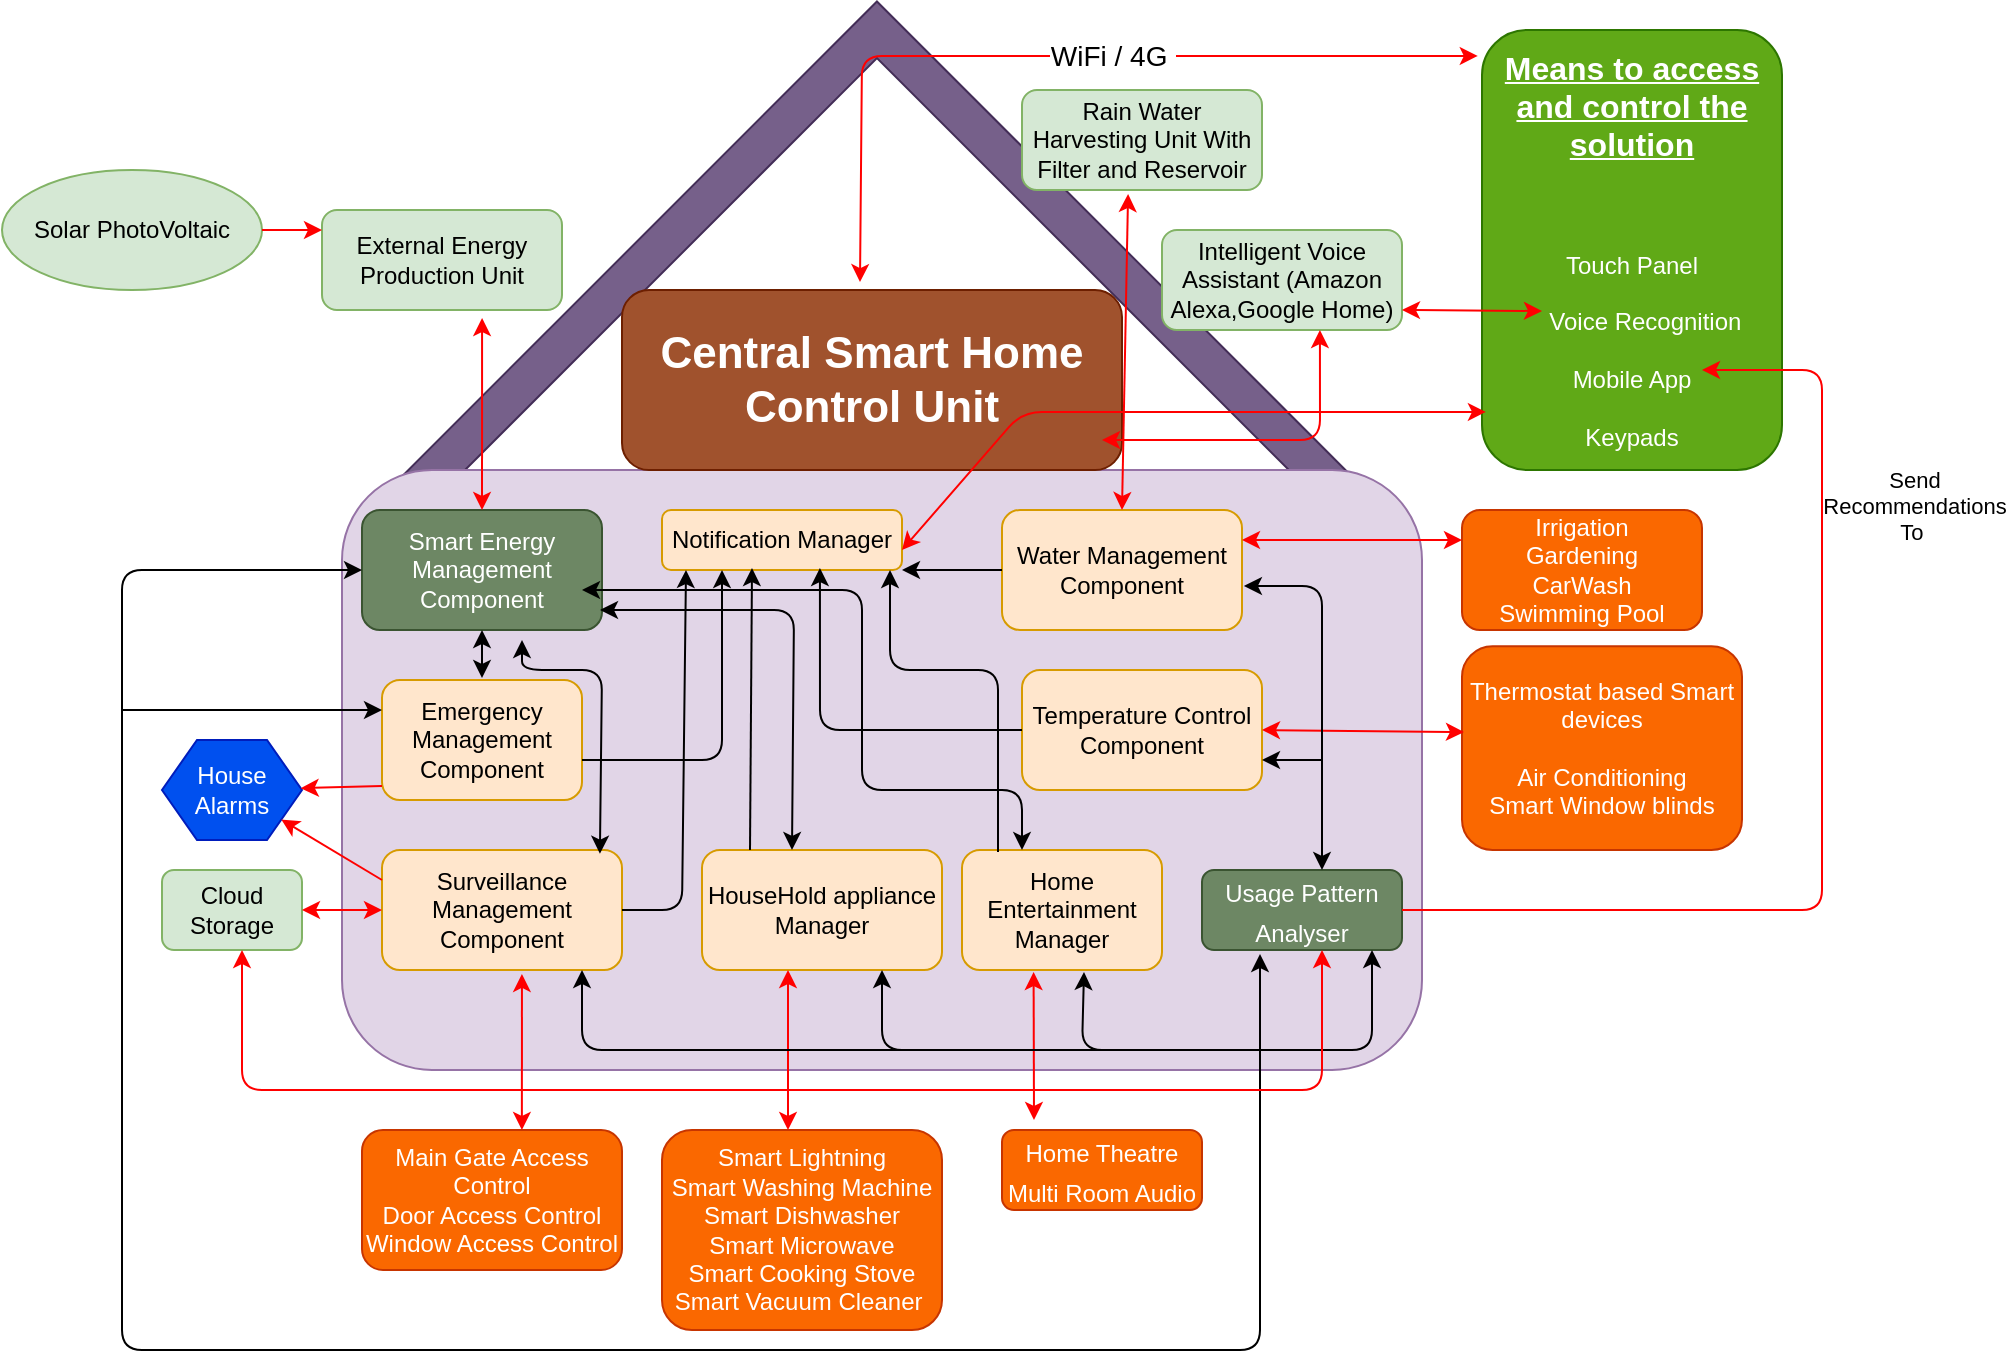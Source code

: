 <mxfile version="13.3.9" type="device"><diagram id="aMzf3bLp21ohHBYveoYn" name="Page-1"><mxGraphModel dx="868" dy="1619" grid="1" gridSize="10" guides="1" tooltips="1" connect="1" arrows="1" fold="1" page="1" pageScale="1" pageWidth="827" pageHeight="1169" math="0" shadow="0"><root><mxCell id="0"/><mxCell id="1" parent="0"/><mxCell id="XUhyJ2iEusUtZBNPkx9E-14" value="" style="shape=corner;whiteSpace=wrap;html=1;rotation=45;fillColor=#76608a;strokeColor=#432D57;fontColor=#ffffff;" parent="1" vertex="1"><mxGeometry x="276.9" y="34.01" width="345.39" height="367.68" as="geometry"/></mxCell><mxCell id="XUhyJ2iEusUtZBNPkx9E-1" value="" style="rounded=1;whiteSpace=wrap;html=1;fillColor=#e1d5e7;strokeColor=#9673a6;" parent="1" vertex="1"><mxGeometry x="190" y="200" width="540" height="300" as="geometry"/></mxCell><mxCell id="XUhyJ2iEusUtZBNPkx9E-2" value="Home Entertainment Manager" style="rounded=1;whiteSpace=wrap;html=1;fillColor=#ffe6cc;strokeColor=#d79b00;" parent="1" vertex="1"><mxGeometry x="500" y="390" width="100" height="60" as="geometry"/></mxCell><mxCell id="XUhyJ2iEusUtZBNPkx9E-4" value="Smart Energy Management Component" style="rounded=1;whiteSpace=wrap;html=1;fillColor=#6d8764;strokeColor=#3A5431;fontColor=#ffffff;" parent="1" vertex="1"><mxGeometry x="200" y="220" width="120" height="60" as="geometry"/></mxCell><mxCell id="XUhyJ2iEusUtZBNPkx9E-5" value="HouseHold appliance Manager" style="rounded=1;whiteSpace=wrap;html=1;fillColor=#ffe6cc;strokeColor=#d79b00;" parent="1" vertex="1"><mxGeometry x="370" y="390" width="120" height="60" as="geometry"/></mxCell><mxCell id="XUhyJ2iEusUtZBNPkx9E-6" value="External Energy Production Unit" style="rounded=1;whiteSpace=wrap;html=1;fillColor=#d5e8d4;strokeColor=#82b366;" parent="1" vertex="1"><mxGeometry x="180" y="70" width="120" height="50" as="geometry"/></mxCell><mxCell id="XUhyJ2iEusUtZBNPkx9E-9" value="Solar PhotoVoltaic" style="ellipse;whiteSpace=wrap;html=1;fillColor=#d5e8d4;strokeColor=#82b366;" parent="1" vertex="1"><mxGeometry x="20" y="50" width="130" height="60" as="geometry"/></mxCell><mxCell id="XUhyJ2iEusUtZBNPkx9E-11" value="Cloud Storage" style="rounded=1;whiteSpace=wrap;html=1;fillColor=#d5e8d4;strokeColor=#82b366;" parent="1" vertex="1"><mxGeometry x="100" y="400" width="70" height="40" as="geometry"/></mxCell><mxCell id="XUhyJ2iEusUtZBNPkx9E-15" value="Rain Water Harvesting Unit With Filter and Reservoir" style="rounded=1;whiteSpace=wrap;html=1;fillColor=#d5e8d4;strokeColor=#82b366;" parent="1" vertex="1"><mxGeometry x="530" y="10" width="120" height="50" as="geometry"/></mxCell><mxCell id="XUhyJ2iEusUtZBNPkx9E-18" value="" style="endArrow=classic;startArrow=classic;html=1;entryX=0.667;entryY=1.08;entryDx=0;entryDy=0;entryPerimeter=0;strokeColor=#FF0000;" parent="1" source="XUhyJ2iEusUtZBNPkx9E-4" target="XUhyJ2iEusUtZBNPkx9E-6" edge="1"><mxGeometry width="50" height="50" relative="1" as="geometry"><mxPoint x="140" y="170" as="sourcePoint"/><mxPoint x="190" y="120" as="targetPoint"/></mxGeometry></mxCell><mxCell id="XUhyJ2iEusUtZBNPkx9E-44" value="&lt;u&gt;&lt;b&gt;&lt;font style=&quot;font-size: 16px&quot;&gt;Means to access and control the solution&lt;/font&gt;&lt;/b&gt;&lt;/u&gt;&lt;br&gt;&lt;br&gt;&lt;br&gt;&lt;br&gt;Touch Panel&lt;br&gt;&lt;br&gt;&amp;nbsp; &amp;nbsp; Voice Recognition&lt;br&gt;&lt;br&gt;Mobile App&lt;br&gt;&lt;br&gt;Keypads" style="rounded=1;whiteSpace=wrap;html=1;fillColor=#60a917;strokeColor=#2D7600;fontColor=#ffffff;" parent="1" vertex="1"><mxGeometry x="760" y="-20" width="150" height="220" as="geometry"/></mxCell><mxCell id="XUhyJ2iEusUtZBNPkx9E-45" value="" style="endArrow=classic;startArrow=classic;html=1;entryX=-0.014;entryY=0.059;entryDx=0;entryDy=0;entryPerimeter=0;exitX=0.476;exitY=-0.044;exitDx=0;exitDy=0;strokeColor=#FF0000;exitPerimeter=0;" parent="1" source="XUhyJ2iEusUtZBNPkx9E-46" target="XUhyJ2iEusUtZBNPkx9E-44" edge="1"><mxGeometry width="50" height="50" relative="1" as="geometry"><mxPoint x="414" y="86" as="sourcePoint"/><mxPoint x="415" y="-20" as="targetPoint"/><Array as="points"><mxPoint x="450" y="-7"/><mxPoint x="510" y="-7"/></Array></mxGeometry></mxCell><mxCell id="fkbG_KabDUqWJDFB7wIR-15" value="&lt;font style=&quot;font-size: 14px&quot;&gt;WiFi / 4G&amp;nbsp;&lt;/font&gt;" style="edgeLabel;html=1;align=center;verticalAlign=middle;resizable=0;points=[];" parent="XUhyJ2iEusUtZBNPkx9E-45" vertex="1" connectable="0"><mxGeometry x="0.128" relative="1" as="geometry"><mxPoint as="offset"/></mxGeometry></mxCell><mxCell id="XUhyJ2iEusUtZBNPkx9E-46" value="&lt;b&gt;&lt;font style=&quot;font-size: 22px&quot;&gt;Central Smart Home Control Unit&lt;/font&gt;&lt;/b&gt;" style="rounded=1;whiteSpace=wrap;html=1;fillColor=#a0522d;strokeColor=#6D1F00;fontColor=#ffffff;" parent="1" vertex="1"><mxGeometry x="330" y="110" width="250" height="90" as="geometry"/></mxCell><mxCell id="XUhyJ2iEusUtZBNPkx9E-52" value="" style="endArrow=classic;html=1;strokeColor=#FF0000;" parent="1" edge="1"><mxGeometry width="50" height="50" relative="1" as="geometry"><mxPoint x="150" y="80" as="sourcePoint"/><mxPoint x="180" y="80" as="targetPoint"/></mxGeometry></mxCell><mxCell id="XUhyJ2iEusUtZBNPkx9E-53" value="Water Management Component" style="rounded=1;whiteSpace=wrap;html=1;fillColor=#ffe6cc;strokeColor=#d79b00;" parent="1" vertex="1"><mxGeometry x="520" y="220" width="120" height="60" as="geometry"/></mxCell><mxCell id="XUhyJ2iEusUtZBNPkx9E-54" value="Irrigation &lt;br&gt;Gardening&lt;br&gt;CarWash&lt;br&gt;Swimming Pool" style="rounded=1;whiteSpace=wrap;html=1;fillColor=#fa6800;strokeColor=#C73500;fontColor=#ffffff;" parent="1" vertex="1"><mxGeometry x="750" y="220" width="120" height="60" as="geometry"/></mxCell><mxCell id="XUhyJ2iEusUtZBNPkx9E-56" value="" style="endArrow=classic;startArrow=classic;html=1;entryX=0.442;entryY=1.04;entryDx=0;entryDy=0;entryPerimeter=0;exitX=0.5;exitY=0;exitDx=0;exitDy=0;strokeColor=#FF0000;" parent="1" source="XUhyJ2iEusUtZBNPkx9E-53" target="XUhyJ2iEusUtZBNPkx9E-15" edge="1"><mxGeometry width="50" height="50" relative="1" as="geometry"><mxPoint x="533" y="220" as="sourcePoint"/><mxPoint x="520.03" y="124" as="targetPoint"/></mxGeometry></mxCell><mxCell id="XUhyJ2iEusUtZBNPkx9E-57" value="" style="endArrow=classic;startArrow=classic;html=1;exitX=0;exitY=0.25;exitDx=0;exitDy=0;entryX=1;entryY=0.25;entryDx=0;entryDy=0;strokeColor=#FF0000;" parent="1" source="XUhyJ2iEusUtZBNPkx9E-54" target="XUhyJ2iEusUtZBNPkx9E-53" edge="1"><mxGeometry width="50" height="50" relative="1" as="geometry"><mxPoint x="700" y="280" as="sourcePoint"/><mxPoint x="600" y="232" as="targetPoint"/></mxGeometry></mxCell><mxCell id="XUhyJ2iEusUtZBNPkx9E-58" value="" style="endArrow=classic;startArrow=classic;html=1;" parent="1" edge="1"><mxGeometry width="50" height="50" relative="1" as="geometry"><mxPoint x="260" y="304" as="sourcePoint"/><mxPoint x="260" y="280" as="targetPoint"/></mxGeometry></mxCell><mxCell id="XUhyJ2iEusUtZBNPkx9E-59" value="" style="endArrow=classic;startArrow=classic;html=1;" parent="1" edge="1"><mxGeometry width="50" height="50" relative="1" as="geometry"><mxPoint x="530" y="390" as="sourcePoint"/><mxPoint x="310" y="260" as="targetPoint"/><Array as="points"><mxPoint x="530" y="360"/><mxPoint x="450" y="360"/><mxPoint x="450" y="260"/></Array></mxGeometry></mxCell><mxCell id="XUhyJ2iEusUtZBNPkx9E-60" value="" style="endArrow=classic;startArrow=classic;html=1;exitX=0.375;exitY=0;exitDx=0;exitDy=0;exitPerimeter=0;" parent="1" source="XUhyJ2iEusUtZBNPkx9E-5" edge="1"><mxGeometry width="50" height="50" relative="1" as="geometry"><mxPoint x="319" y="340" as="sourcePoint"/><mxPoint x="319" y="270" as="targetPoint"/><Array as="points"><mxPoint x="416" y="270"/></Array></mxGeometry></mxCell><mxCell id="XUhyJ2iEusUtZBNPkx9E-61" value="House Alarms" style="shape=hexagon;perimeter=hexagonPerimeter2;whiteSpace=wrap;html=1;fillColor=#0050ef;strokeColor=#001DBC;fontColor=#ffffff;" parent="1" vertex="1"><mxGeometry x="100" y="335" width="70" height="50" as="geometry"/></mxCell><mxCell id="XUhyJ2iEusUtZBNPkx9E-64" value="&lt;font style=&quot;font-size: 12px&quot;&gt;Smart Lightning&lt;br&gt;Smart Washing Machine&lt;br&gt;Smart Dishwasher&lt;br&gt;Smart Microwave&lt;br&gt;Smart Cooking Stove&lt;br&gt;Smart Vacuum Cleaner&amp;nbsp;&lt;br&gt;&lt;/font&gt;" style="rounded=1;whiteSpace=wrap;html=1;fillColor=#fa6800;strokeColor=#C73500;fontColor=#ffffff;" parent="1" vertex="1"><mxGeometry x="350" y="530" width="140" height="100" as="geometry"/></mxCell><mxCell id="XUhyJ2iEusUtZBNPkx9E-65" value="&lt;span style=&quot;font-size: 16px&quot;&gt;&lt;span style=&quot;font-size: 12px&quot;&gt;Home Theatre&lt;br&gt;Multi Room Audio&lt;br&gt;&lt;/span&gt;&lt;/span&gt;" style="rounded=1;whiteSpace=wrap;html=1;fillColor=#fa6800;strokeColor=#C73500;fontColor=#ffffff;" parent="1" vertex="1"><mxGeometry x="520" y="530" width="100" height="40" as="geometry"/></mxCell><mxCell id="XUhyJ2iEusUtZBNPkx9E-66" value="Temperature Control Component" style="rounded=1;whiteSpace=wrap;html=1;fillColor=#ffe6cc;strokeColor=#d79b00;" parent="1" vertex="1"><mxGeometry x="530" y="300" width="120" height="60" as="geometry"/></mxCell><mxCell id="XUhyJ2iEusUtZBNPkx9E-67" value="&lt;font style=&quot;font-size: 12px&quot;&gt;Thermostat based Smart devices&lt;br&gt;&lt;br&gt;Air Conditioning&lt;br&gt;Smart Window blinds&lt;br&gt;&lt;/font&gt;" style="rounded=1;whiteSpace=wrap;html=1;fillColor=#fa6800;strokeColor=#C73500;fontColor=#ffffff;" parent="1" vertex="1"><mxGeometry x="750" y="288.13" width="140" height="101.87" as="geometry"/></mxCell><mxCell id="XUhyJ2iEusUtZBNPkx9E-69" value="Intelligent Voice Assistant (Amazon Alexa,Google Home)" style="rounded=1;whiteSpace=wrap;html=1;fillColor=#d5e8d4;strokeColor=#82b366;" parent="1" vertex="1"><mxGeometry x="600" y="80" width="120" height="50" as="geometry"/></mxCell><mxCell id="XUhyJ2iEusUtZBNPkx9E-74" value="" style="endArrow=classic;startArrow=classic;html=1;entryX=0.358;entryY=1.017;entryDx=0;entryDy=0;entryPerimeter=0;strokeColor=#FF0000;" parent="1" target="XUhyJ2iEusUtZBNPkx9E-2" edge="1"><mxGeometry width="50" height="50" relative="1" as="geometry"><mxPoint x="536" y="525" as="sourcePoint"/><mxPoint x="620" y="409" as="targetPoint"/></mxGeometry></mxCell><mxCell id="XUhyJ2iEusUtZBNPkx9E-76" value="" style="endArrow=classic;startArrow=classic;html=1;entryX=1;entryY=0.5;entryDx=0;entryDy=0;strokeColor=#FF0000;exitX=0.007;exitY=0.421;exitDx=0;exitDy=0;exitPerimeter=0;" parent="1" source="XUhyJ2iEusUtZBNPkx9E-67" target="XUhyJ2iEusUtZBNPkx9E-66" edge="1"><mxGeometry width="50" height="50" relative="1" as="geometry"><mxPoint x="727" y="330" as="sourcePoint"/><mxPoint x="690" y="314.5" as="targetPoint"/></mxGeometry></mxCell><mxCell id="XUhyJ2iEusUtZBNPkx9E-77" value="" style="endArrow=classic;startArrow=classic;html=1;exitX=0.45;exitY=0;exitDx=0;exitDy=0;exitPerimeter=0;strokeColor=#FF0000;" parent="1" source="XUhyJ2iEusUtZBNPkx9E-64" edge="1"><mxGeometry width="50" height="50" relative="1" as="geometry"><mxPoint x="413.96" y="465.02" as="sourcePoint"/><mxPoint x="413" y="450" as="targetPoint"/></mxGeometry></mxCell><mxCell id="XUhyJ2iEusUtZBNPkx9E-78" value="Surveillance Management&lt;br&gt;Component" style="rounded=1;whiteSpace=wrap;html=1;fillColor=#ffe6cc;strokeColor=#d79b00;" parent="1" vertex="1"><mxGeometry x="210" y="390" width="120" height="60" as="geometry"/></mxCell><mxCell id="XUhyJ2iEusUtZBNPkx9E-3" value="Emergency Management Component" style="rounded=1;whiteSpace=wrap;html=1;fillColor=#ffe6cc;strokeColor=#d79b00;" parent="1" vertex="1"><mxGeometry x="210" y="305" width="100" height="60" as="geometry"/></mxCell><mxCell id="XUhyJ2iEusUtZBNPkx9E-83" value="" style="endArrow=classic;startArrow=classic;html=1;exitX=0.908;exitY=0.031;exitDx=0;exitDy=0;exitPerimeter=0;" parent="1" source="XUhyJ2iEusUtZBNPkx9E-78" edge="1"><mxGeometry width="50" height="50" relative="1" as="geometry"><mxPoint x="372" y="371.02" as="sourcePoint"/><mxPoint x="280" y="285" as="targetPoint"/><Array as="points"><mxPoint x="320" y="300"/><mxPoint x="280" y="300"/></Array></mxGeometry></mxCell><mxCell id="XUhyJ2iEusUtZBNPkx9E-84" value="" style="endArrow=classic;startArrow=classic;html=1;entryX=1;entryY=0.5;entryDx=0;entryDy=0;strokeColor=#FF0000;" parent="1" target="XUhyJ2iEusUtZBNPkx9E-11" edge="1"><mxGeometry width="50" height="50" relative="1" as="geometry"><mxPoint x="210" y="420" as="sourcePoint"/><mxPoint x="170" y="414" as="targetPoint"/></mxGeometry></mxCell><mxCell id="XUhyJ2iEusUtZBNPkx9E-86" value="&lt;font style=&quot;font-size: 12px&quot;&gt;Main Gate Access Control&lt;br&gt;Door Access Control&lt;br&gt;Window Access Control&lt;br&gt;&lt;/font&gt;" style="rounded=1;whiteSpace=wrap;html=1;fillColor=#fa6800;strokeColor=#C73500;fontColor=#ffffff;" parent="1" vertex="1"><mxGeometry x="200" y="530" width="130" height="70" as="geometry"/></mxCell><mxCell id="XUhyJ2iEusUtZBNPkx9E-87" value="" style="endArrow=classic;startArrow=classic;html=1;exitX=0.615;exitY=0;exitDx=0;exitDy=0;exitPerimeter=0;entryX=0.583;entryY=1.033;entryDx=0;entryDy=0;entryPerimeter=0;strokeColor=#FF0000;" parent="1" source="XUhyJ2iEusUtZBNPkx9E-86" target="XUhyJ2iEusUtZBNPkx9E-78" edge="1"><mxGeometry width="50" height="50" relative="1" as="geometry"><mxPoint x="280" y="470" as="sourcePoint"/><mxPoint x="280" y="460" as="targetPoint"/></mxGeometry></mxCell><mxCell id="fkbG_KabDUqWJDFB7wIR-1" value="Notification Manager" style="rounded=1;whiteSpace=wrap;html=1;fillColor=#ffe6cc;strokeColor=#d79b00;" parent="1" vertex="1"><mxGeometry x="350" y="220" width="120" height="30" as="geometry"/></mxCell><mxCell id="fkbG_KabDUqWJDFB7wIR-6" value="" style="endArrow=classic;startArrow=classic;html=1;strokeColor=#FF0000;" parent="1" edge="1"><mxGeometry width="50" height="50" relative="1" as="geometry"><mxPoint x="720" y="120" as="sourcePoint"/><mxPoint x="790" y="120.5" as="targetPoint"/></mxGeometry></mxCell><mxCell id="fkbG_KabDUqWJDFB7wIR-7" value="" style="endArrow=classic;html=1;entryX=0.25;entryY=1;entryDx=0;entryDy=0;" parent="1" target="fkbG_KabDUqWJDFB7wIR-1" edge="1"><mxGeometry width="50" height="50" relative="1" as="geometry"><mxPoint x="310" y="345" as="sourcePoint"/><mxPoint x="380" y="300" as="targetPoint"/><Array as="points"><mxPoint x="380" y="345"/></Array></mxGeometry></mxCell><mxCell id="fkbG_KabDUqWJDFB7wIR-8" value="" style="endArrow=classic;html=1;entryX=0.375;entryY=0.967;entryDx=0;entryDy=0;entryPerimeter=0;exitX=0.2;exitY=0;exitDx=0;exitDy=0;exitPerimeter=0;" parent="1" source="XUhyJ2iEusUtZBNPkx9E-5" target="fkbG_KabDUqWJDFB7wIR-1" edge="1"><mxGeometry width="50" height="50" relative="1" as="geometry"><mxPoint x="395" y="364" as="sourcePoint"/><mxPoint x="440" y="314.07" as="targetPoint"/></mxGeometry></mxCell><mxCell id="fkbG_KabDUqWJDFB7wIR-9" value="" style="endArrow=classic;html=1;exitX=0;exitY=0.5;exitDx=0;exitDy=0;entryX=0.658;entryY=0.967;entryDx=0;entryDy=0;entryPerimeter=0;" parent="1" source="XUhyJ2iEusUtZBNPkx9E-66" target="fkbG_KabDUqWJDFB7wIR-1" edge="1"><mxGeometry width="50" height="50" relative="1" as="geometry"><mxPoint x="440" y="310" as="sourcePoint"/><mxPoint x="490" y="260" as="targetPoint"/><Array as="points"><mxPoint x="429" y="330"/></Array></mxGeometry></mxCell><mxCell id="fkbG_KabDUqWJDFB7wIR-11" value="" style="endArrow=classic;html=1;entryX=1;entryY=1;entryDx=0;entryDy=0;exitX=0;exitY=0.5;exitDx=0;exitDy=0;" parent="1" source="XUhyJ2iEusUtZBNPkx9E-53" target="fkbG_KabDUqWJDFB7wIR-1" edge="1"><mxGeometry width="50" height="50" relative="1" as="geometry"><mxPoint x="500" y="250" as="sourcePoint"/><mxPoint x="550" y="200" as="targetPoint"/></mxGeometry></mxCell><mxCell id="fkbG_KabDUqWJDFB7wIR-12" value="" style="endArrow=classic;html=1;entryX=0.1;entryY=1;entryDx=0;entryDy=0;entryPerimeter=0;" parent="1" target="fkbG_KabDUqWJDFB7wIR-1" edge="1"><mxGeometry width="50" height="50" relative="1" as="geometry"><mxPoint x="330" y="420" as="sourcePoint"/><mxPoint x="380" y="370" as="targetPoint"/><Array as="points"><mxPoint x="360" y="420"/></Array></mxGeometry></mxCell><mxCell id="fkbG_KabDUqWJDFB7wIR-13" value="" style="endArrow=classic;html=1;" parent="1" edge="1"><mxGeometry width="50" height="50" relative="1" as="geometry"><mxPoint x="518" y="391" as="sourcePoint"/><mxPoint x="464" y="250" as="targetPoint"/><Array as="points"><mxPoint x="518" y="300"/><mxPoint x="464" y="300"/></Array></mxGeometry></mxCell><mxCell id="fkbG_KabDUqWJDFB7wIR-14" value="" style="endArrow=classic;startArrow=classic;html=1;entryX=0.658;entryY=1;entryDx=0;entryDy=0;entryPerimeter=0;strokeColor=#FF0000;" parent="1" target="XUhyJ2iEusUtZBNPkx9E-69" edge="1"><mxGeometry width="50" height="50" relative="1" as="geometry"><mxPoint x="570" y="185" as="sourcePoint"/><mxPoint x="550" y="135" as="targetPoint"/><Array as="points"><mxPoint x="679" y="185"/></Array></mxGeometry></mxCell><mxCell id="fkbG_KabDUqWJDFB7wIR-17" value="" style="endArrow=classic;startArrow=classic;html=1;entryX=0.013;entryY=0.868;entryDx=0;entryDy=0;entryPerimeter=0;strokeColor=#FF0000;" parent="1" target="XUhyJ2iEusUtZBNPkx9E-44" edge="1"><mxGeometry width="50" height="50" relative="1" as="geometry"><mxPoint x="470" y="240" as="sourcePoint"/><mxPoint x="520" y="180" as="targetPoint"/><Array as="points"><mxPoint x="530" y="171"/><mxPoint x="630" y="171"/></Array></mxGeometry></mxCell><mxCell id="fkbG_KabDUqWJDFB7wIR-20" value="&lt;span style=&quot;font-size: 16px&quot;&gt;&lt;span style=&quot;font-size: 12px&quot;&gt;Usage Pattern Analyser&lt;br&gt;&lt;/span&gt;&lt;/span&gt;" style="rounded=1;whiteSpace=wrap;html=1;fillColor=#6d8764;strokeColor=#3A5431;fontColor=#ffffff;" parent="1" vertex="1"><mxGeometry x="620" y="400" width="100" height="40" as="geometry"/></mxCell><mxCell id="fkbG_KabDUqWJDFB7wIR-22" value="" style="endArrow=classic;html=1;exitX=0;exitY=0.883;exitDx=0;exitDy=0;exitPerimeter=0;strokeColor=#FF0000;" parent="1" source="XUhyJ2iEusUtZBNPkx9E-3" target="XUhyJ2iEusUtZBNPkx9E-61" edge="1"><mxGeometry width="50" height="50" relative="1" as="geometry"><mxPoint x="170" y="350" as="sourcePoint"/><mxPoint x="220" y="300" as="targetPoint"/></mxGeometry></mxCell><mxCell id="fkbG_KabDUqWJDFB7wIR-23" value="" style="endArrow=classic;html=1;exitX=0;exitY=0.25;exitDx=0;exitDy=0;strokeColor=#FF0000;" parent="1" source="XUhyJ2iEusUtZBNPkx9E-78" target="XUhyJ2iEusUtZBNPkx9E-61" edge="1"><mxGeometry width="50" height="50" relative="1" as="geometry"><mxPoint x="220" y="345" as="sourcePoint"/><mxPoint x="180" y="345" as="targetPoint"/></mxGeometry></mxCell><mxCell id="fkbG_KabDUqWJDFB7wIR-33" value="" style="endArrow=classic;startArrow=classic;html=1;" parent="1" edge="1"><mxGeometry width="50" height="50" relative="1" as="geometry"><mxPoint x="649" y="442" as="sourcePoint"/><mxPoint x="200" y="250" as="targetPoint"/><Array as="points"><mxPoint x="649" y="640"/><mxPoint x="80" y="640"/><mxPoint x="80" y="250"/></Array></mxGeometry></mxCell><mxCell id="fkbG_KabDUqWJDFB7wIR-34" value="" style="endArrow=classic;html=1;entryX=0;entryY=0.25;entryDx=0;entryDy=0;" parent="1" target="XUhyJ2iEusUtZBNPkx9E-3" edge="1"><mxGeometry width="50" height="50" relative="1" as="geometry"><mxPoint x="80" y="320" as="sourcePoint"/><mxPoint x="130" y="250" as="targetPoint"/></mxGeometry></mxCell><mxCell id="fkbG_KabDUqWJDFB7wIR-39" value="" style="endArrow=classic;startArrow=classic;html=1;strokeColor=#000000;exitX=0.61;exitY=1.017;exitDx=0;exitDy=0;exitPerimeter=0;" parent="1" source="XUhyJ2iEusUtZBNPkx9E-2" edge="1"><mxGeometry width="50" height="50" relative="1" as="geometry"><mxPoint x="610" y="480" as="sourcePoint"/><mxPoint x="705" y="440" as="targetPoint"/><Array as="points"><mxPoint x="560" y="490"/><mxPoint x="705" y="490"/></Array></mxGeometry></mxCell><mxCell id="fkbG_KabDUqWJDFB7wIR-40" value="" style="endArrow=classic;html=1;strokeColor=#000000;entryX=0.75;entryY=1;entryDx=0;entryDy=0;" parent="1" target="XUhyJ2iEusUtZBNPkx9E-5" edge="1"><mxGeometry width="50" height="50" relative="1" as="geometry"><mxPoint x="580" y="490" as="sourcePoint"/><mxPoint x="464" y="440" as="targetPoint"/><Array as="points"><mxPoint x="460" y="490"/></Array></mxGeometry></mxCell><mxCell id="fkbG_KabDUqWJDFB7wIR-41" value="" style="endArrow=classic;html=1;strokeColor=#000000;" parent="1" edge="1"><mxGeometry width="50" height="50" relative="1" as="geometry"><mxPoint x="470" y="490" as="sourcePoint"/><mxPoint x="310" y="450" as="targetPoint"/><Array as="points"><mxPoint x="310" y="490"/></Array></mxGeometry></mxCell><mxCell id="fkbG_KabDUqWJDFB7wIR-43" value="" style="endArrow=classic;html=1;strokeColor=#000000;entryX=1;entryY=0.75;entryDx=0;entryDy=0;" parent="1" target="XUhyJ2iEusUtZBNPkx9E-66" edge="1"><mxGeometry width="50" height="50" relative="1" as="geometry"><mxPoint x="680" y="345" as="sourcePoint"/><mxPoint x="730" y="300" as="targetPoint"/></mxGeometry></mxCell><mxCell id="fkbG_KabDUqWJDFB7wIR-44" value="" style="endArrow=classic;html=1;strokeColor=#FF0000;exitX=1;exitY=0.5;exitDx=0;exitDy=0;" parent="1" source="fkbG_KabDUqWJDFB7wIR-20" edge="1"><mxGeometry width="50" height="50" relative="1" as="geometry"><mxPoint x="830" y="460" as="sourcePoint"/><mxPoint x="870" y="150" as="targetPoint"/><Array as="points"><mxPoint x="930" y="420"/><mxPoint x="930" y="150"/></Array></mxGeometry></mxCell><mxCell id="fkbG_KabDUqWJDFB7wIR-47" value="Send&lt;br&gt;Recommendations&lt;br&gt;To&amp;nbsp;" style="edgeLabel;html=1;align=center;verticalAlign=middle;resizable=0;points=[];" parent="fkbG_KabDUqWJDFB7wIR-44" vertex="1" connectable="0"><mxGeometry x="-0.245" y="52" relative="1" as="geometry"><mxPoint x="52" y="-150" as="offset"/></mxGeometry></mxCell><mxCell id="fkbG_KabDUqWJDFB7wIR-45" value="" style="endArrow=classic;startArrow=classic;html=1;strokeColor=#FF0000;" parent="1" edge="1"><mxGeometry width="50" height="50" relative="1" as="geometry"><mxPoint x="680" y="440" as="sourcePoint"/><mxPoint x="140" y="440" as="targetPoint"/><Array as="points"><mxPoint x="680" y="510"/><mxPoint x="140" y="510"/></Array></mxGeometry></mxCell><mxCell id="fkbG_KabDUqWJDFB7wIR-46" value="" style="endArrow=classic;startArrow=classic;html=1;strokeColor=#000000;entryX=1.008;entryY=0.633;entryDx=0;entryDy=0;entryPerimeter=0;" parent="1" target="XUhyJ2iEusUtZBNPkx9E-53" edge="1"><mxGeometry width="50" height="50" relative="1" as="geometry"><mxPoint x="680" y="400" as="sourcePoint"/><mxPoint x="730" y="350" as="targetPoint"/><Array as="points"><mxPoint x="680" y="258"/></Array></mxGeometry></mxCell></root></mxGraphModel></diagram></mxfile>